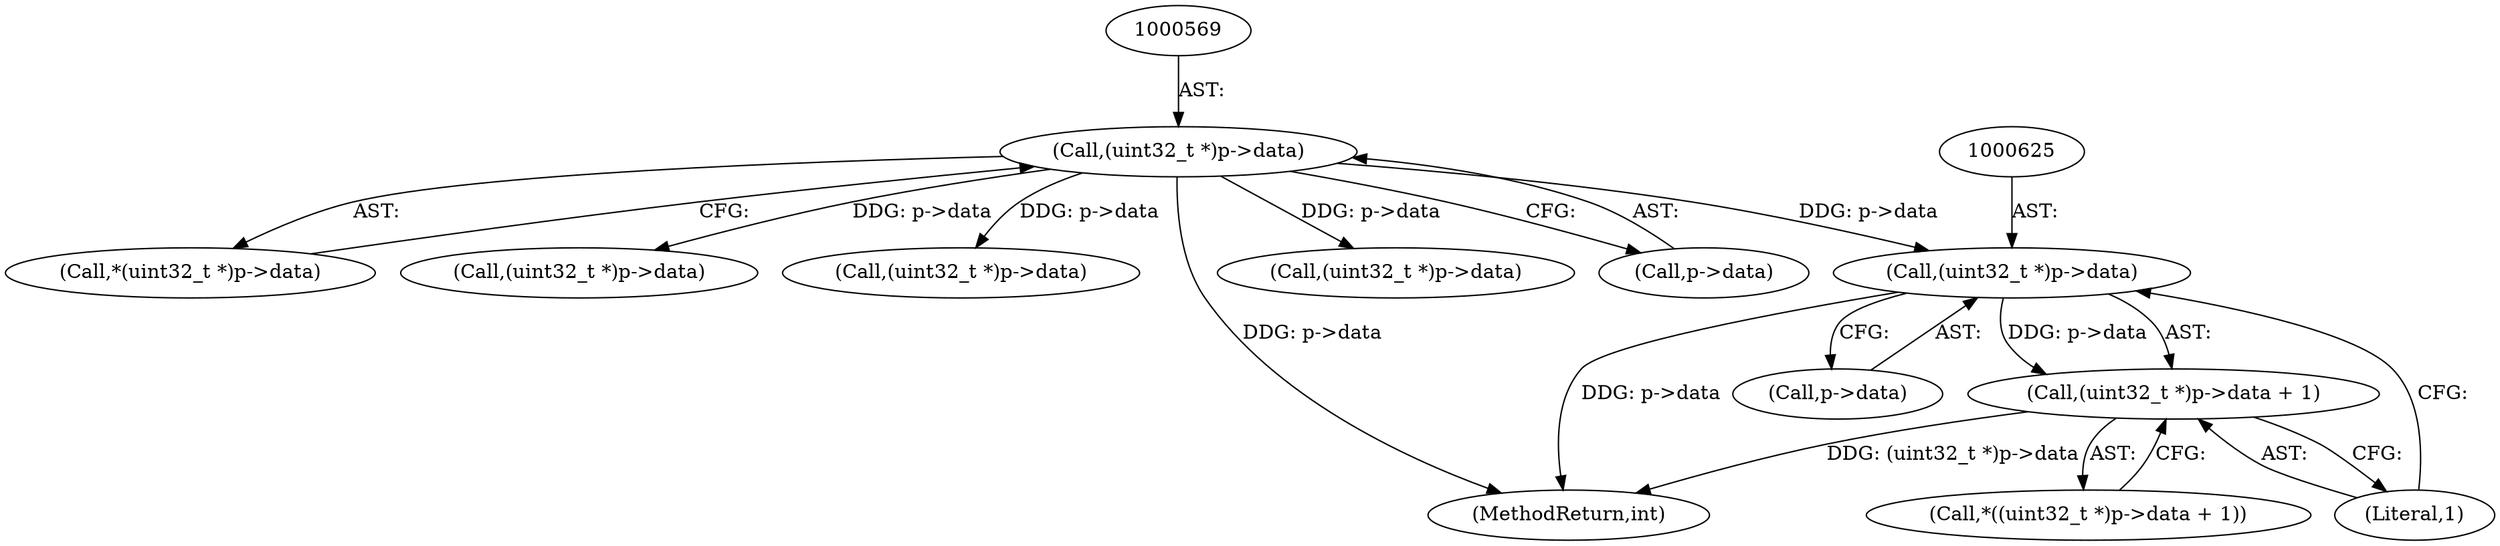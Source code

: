digraph "0_Android_557bd7bfe6c4895faee09e46fc9b5304a956c8b7@pointer" {
"1000624" [label="(Call,(uint32_t *)p->data)"];
"1000568" [label="(Call,(uint32_t *)p->data)"];
"1000623" [label="(Call,(uint32_t *)p->data + 1)"];
"1000622" [label="(Call,*((uint32_t *)p->data + 1))"];
"1000624" [label="(Call,(uint32_t *)p->data)"];
"1000567" [label="(Call,*(uint32_t *)p->data)"];
"1000581" [label="(Call,(uint32_t *)p->data)"];
"1000629" [label="(Literal,1)"];
"1000568" [label="(Call,(uint32_t *)p->data)"];
"1000668" [label="(Call,(uint32_t *)p->data)"];
"1001120" [label="(MethodReturn,int)"];
"1000638" [label="(Call,(uint32_t *)p->data)"];
"1000570" [label="(Call,p->data)"];
"1000623" [label="(Call,(uint32_t *)p->data + 1)"];
"1000626" [label="(Call,p->data)"];
"1000624" -> "1000623"  [label="AST: "];
"1000624" -> "1000626"  [label="CFG: "];
"1000625" -> "1000624"  [label="AST: "];
"1000626" -> "1000624"  [label="AST: "];
"1000629" -> "1000624"  [label="CFG: "];
"1000624" -> "1001120"  [label="DDG: p->data"];
"1000624" -> "1000623"  [label="DDG: p->data"];
"1000568" -> "1000624"  [label="DDG: p->data"];
"1000568" -> "1000567"  [label="AST: "];
"1000568" -> "1000570"  [label="CFG: "];
"1000569" -> "1000568"  [label="AST: "];
"1000570" -> "1000568"  [label="AST: "];
"1000567" -> "1000568"  [label="CFG: "];
"1000568" -> "1001120"  [label="DDG: p->data"];
"1000568" -> "1000581"  [label="DDG: p->data"];
"1000568" -> "1000638"  [label="DDG: p->data"];
"1000568" -> "1000668"  [label="DDG: p->data"];
"1000623" -> "1000622"  [label="AST: "];
"1000623" -> "1000629"  [label="CFG: "];
"1000629" -> "1000623"  [label="AST: "];
"1000622" -> "1000623"  [label="CFG: "];
"1000623" -> "1001120"  [label="DDG: (uint32_t *)p->data"];
}
